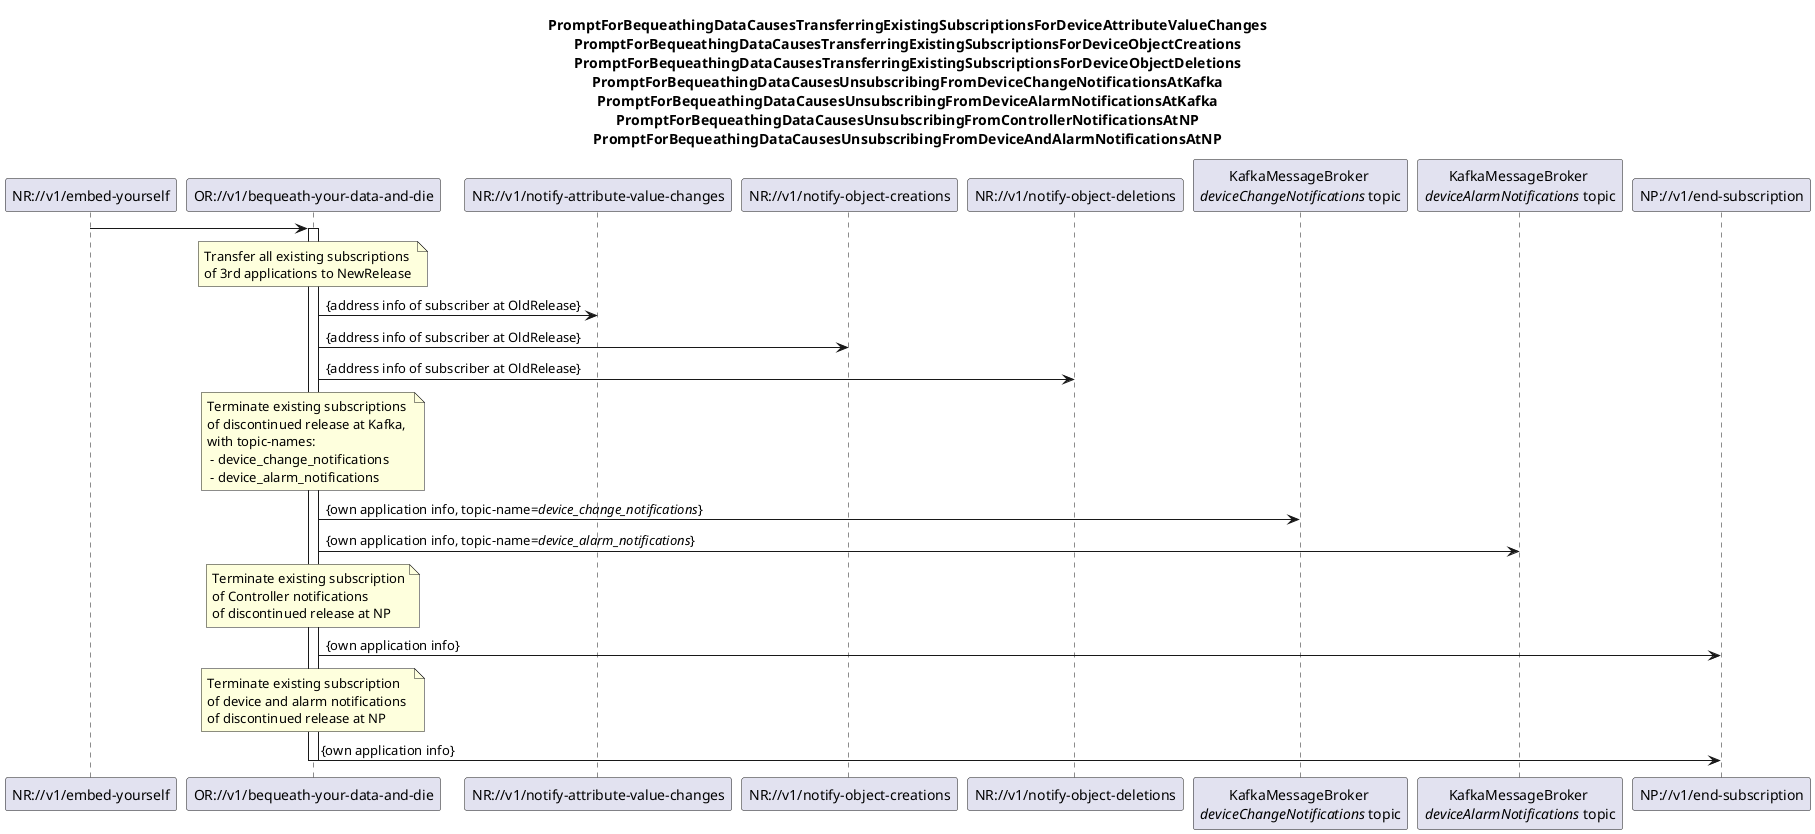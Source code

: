 @startuml 09x_BequeathYourDataAndDie
skinparam responseMessageBelowArrow true

title
  PromptForBequeathingDataCausesTransferringExistingSubscriptionsForDeviceAttributeValueChanges
  PromptForBequeathingDataCausesTransferringExistingSubscriptionsForDeviceObjectCreations
  PromptForBequeathingDataCausesTransferringExistingSubscriptionsForDeviceObjectDeletions
  PromptForBequeathingDataCausesUnsubscribingFromDeviceChangeNotificationsAtKafka
  PromptForBequeathingDataCausesUnsubscribingFromDeviceAlarmNotificationsAtKafka
  PromptForBequeathingDataCausesUnsubscribingFromControllerNotificationsAtNP
  PromptForBequeathingDataCausesUnsubscribingFromDeviceAndAlarmNotificationsAtNP
end title

participant "NR://v1/embed-yourself" as NewRelease
participant "OR://v1/bequeath-your-data-and-die" as OldRelease
participant "NR://v1/notify-attribute-value-changes" as notifyAttributeChange
participant "NR://v1/notify-object-creations" as notifyObjectCreation
participant "NR://v1/notify-object-deletions" as notifyObjectDeletion
participant "KafkaMessageBroker \n<i>deviceChangeNotifications</i> topic" as endSubsriptionAtKafkaDev
participant "KafkaMessageBroker \n<i>deviceAlarmNotifications</i> topic" as endSubsriptionAtKafkaAlarm
participant "NP://v1/end-subscription" as endSubsriptionAtNp

NewRelease -> OldRelease
activate OldRelease

note over OldRelease
Transfer all existing subscriptions 
of 3rd applications to NewRelease
end note
OldRelease -> notifyAttributeChange: {address info of subscriber at OldRelease}
OldRelease -> notifyObjectCreation: {address info of subscriber at OldRelease}
OldRelease -> notifyObjectDeletion: {address info of subscriber at OldRelease}

note over OldRelease
Terminate existing subscriptions 
of discontinued release at Kafka,
with topic-names:
 - device_change_notifications
 - device_alarm_notifications
end note
OldRelease -> endSubsriptionAtKafkaDev: {own application info, topic-name=<i>device_change_notifications</i>}
OldRelease -> endSubsriptionAtKafkaAlarm: {own application info, topic-name=<i>device_alarm_notifications</i>}


note over OldRelease
Terminate existing subscription
of Controller notifications 
of discontinued release at NP
end note
OldRelease -> endSubsriptionAtNp: {own application info}

note over OldRelease
Terminate existing subscription
of device and alarm notifications 
of discontinued release at NP
end note
OldRelease -> endSubsriptionAtNp: {own application info}

deactivate OldRelease

@enduml